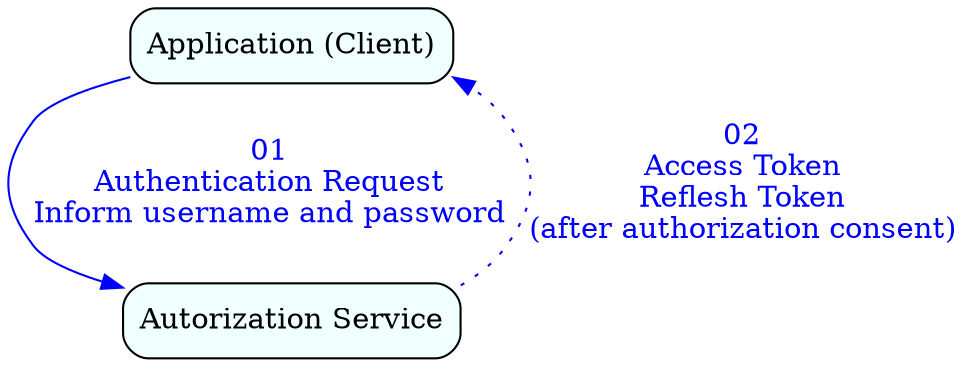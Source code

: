 

digraph identity_server_resource_owner_flow { 

  subgraph components{
    aize="4,4";
    node [style="filled,rounded", fillcolor="azure", shape="box"];
    client [label="Application (Client)"];
    authorization_service [label="Autorization Service"];
  }

  subgraph sequence{
    edge [color="blue", fontcolor="blue"];
    client -> authorization_service [label="01\nAuthentication Request\nInform username and password"]
    authorization_service -> client [label="02\nAccess Token\nReflesh Token\n(after authorization consent)", style="dotted"]
  }

}
